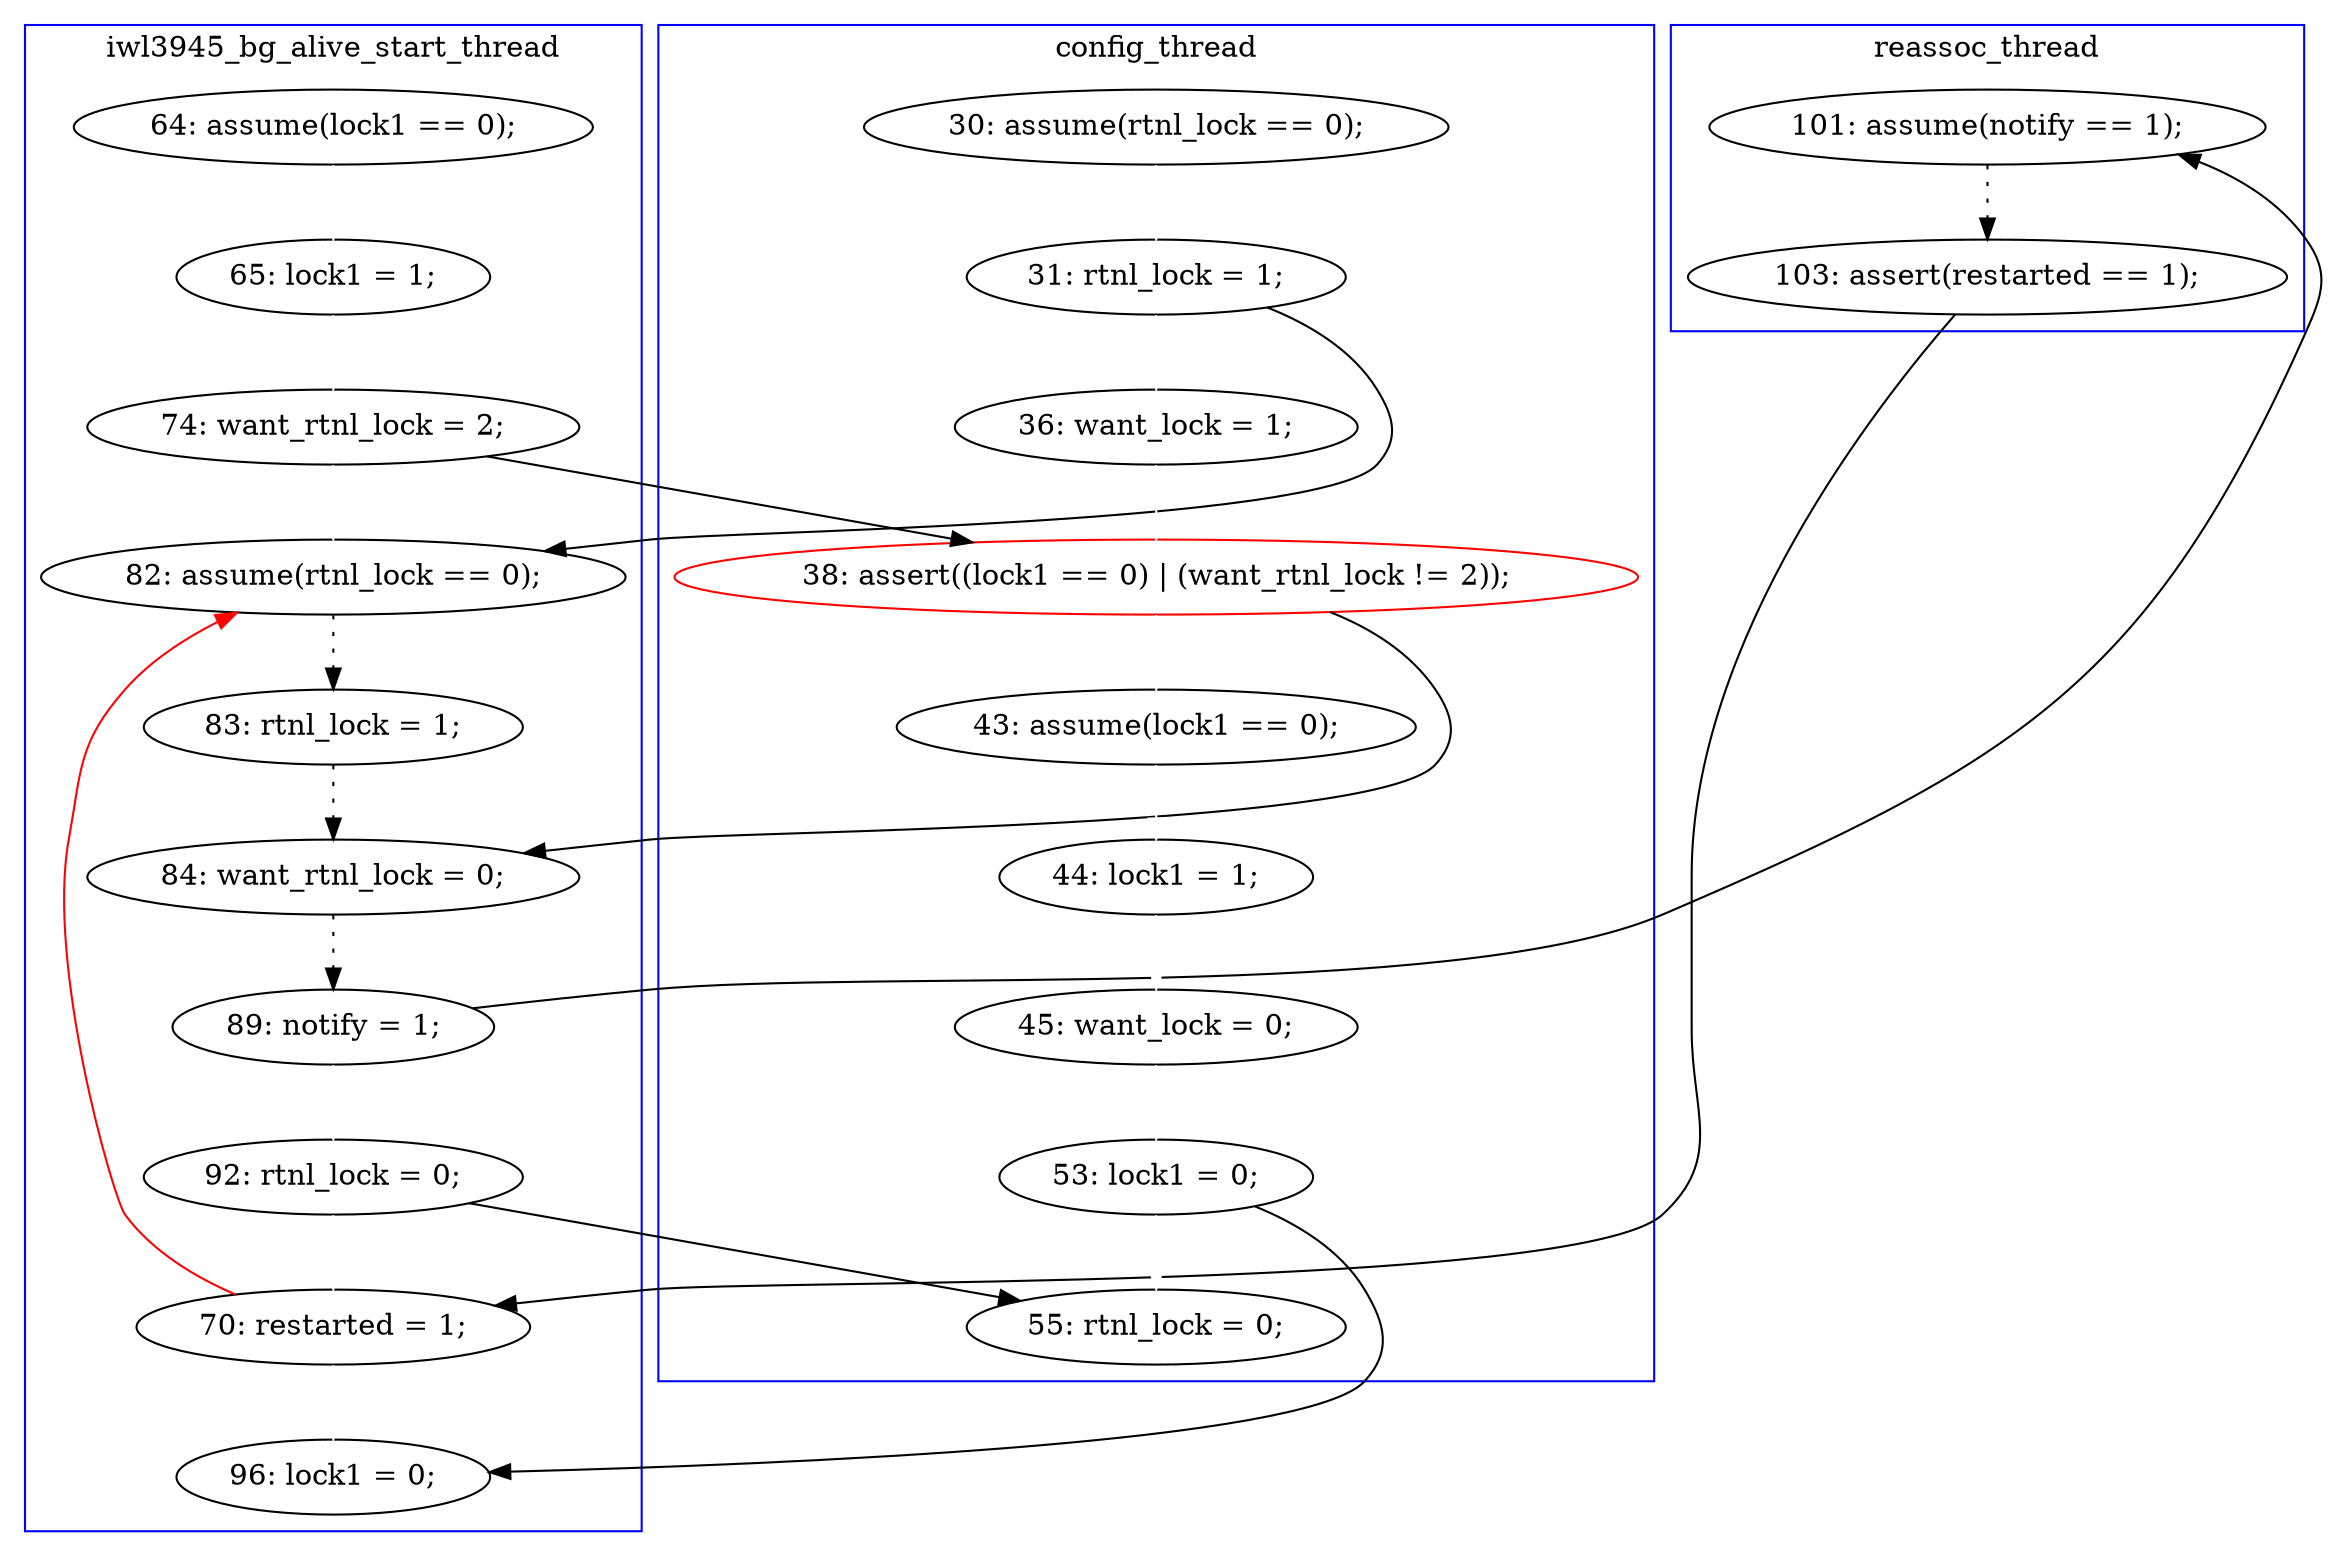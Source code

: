 digraph Counterexample {
	23 -> 26 [color = black, style = solid, constraint = false]
	37 -> 39 [color = white, style = solid]
	32 -> 33 [color = black, style = solid, constraint = false]
	19 -> 28 [color = white, style = solid]
	19 -> 22 [color = black, style = solid, constraint = false]
	11 -> 12 [color = white, style = solid]
	22 -> 23 [color = black, style = dotted]
	18 -> 19 [color = white, style = solid]
	28 -> 29 [color = white, style = solid]
	37 -> 20 [color = red, style = solid, constraint = false]
	14 -> 15 [color = white, style = solid]
	23 -> 32 [color = white, style = solid]
	32 -> 37 [color = white, style = solid]
	27 -> 37 [color = black, style = solid, constraint = false]
	29 -> 30 [color = white, style = solid]
	17 -> 19 [color = black, style = solid, constraint = false]
	21 -> 22 [color = black, style = dotted]
	26 -> 27 [color = black, style = dotted]
	15 -> 17 [color = white, style = solid]
	31 -> 33 [color = white, style = solid]
	17 -> 20 [color = white, style = solid]
	12 -> 18 [color = white, style = solid]
	20 -> 21 [color = black, style = dotted]
	30 -> 31 [color = white, style = solid]
	12 -> 20 [color = black, style = solid, constraint = false]
	31 -> 39 [color = black, style = solid, constraint = false]
	subgraph cluster3 {
		label = reassoc_thread
		color = blue
		26  [label = "101: assume(notify == 1);"]
		27  [label = "103: assert(restarted == 1);"]
	}
	subgraph cluster2 {
		label = iwl3945_bg_alive_start_thread
		color = blue
		23  [label = "89: notify = 1;"]
		15  [label = "65: lock1 = 1;"]
		17  [label = "74: want_rtnl_lock = 2;"]
		32  [label = "92: rtnl_lock = 0;"]
		20  [label = "82: assume(rtnl_lock == 0);"]
		37  [label = "70: restarted = 1;"]
		21  [label = "83: rtnl_lock = 1;"]
		14  [label = "64: assume(lock1 == 0);"]
		22  [label = "84: want_rtnl_lock = 0;"]
		39  [label = "96: lock1 = 0;"]
	}
	subgraph cluster1 {
		label = config_thread
		color = blue
		18  [label = "36: want_lock = 1;"]
		19  [label = "38: assert((lock1 == 0) | (want_rtnl_lock != 2));", color = red]
		11  [label = "30: assume(rtnl_lock == 0);"]
		30  [label = "45: want_lock = 0;"]
		28  [label = "43: assume(lock1 == 0);"]
		31  [label = "53: lock1 = 0;"]
		29  [label = "44: lock1 = 1;"]
		12  [label = "31: rtnl_lock = 1;"]
		33  [label = "55: rtnl_lock = 0;"]
	}
}